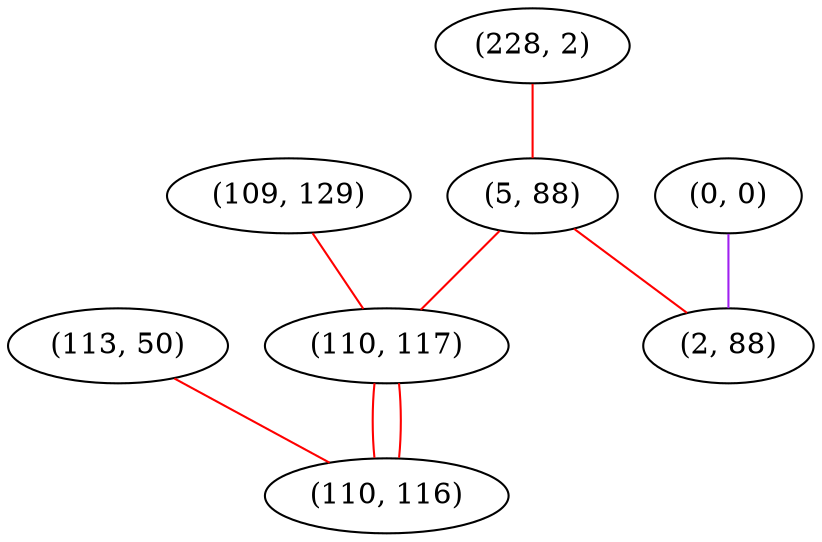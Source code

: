 graph "" {
"(113, 50)";
"(109, 129)";
"(0, 0)";
"(228, 2)";
"(5, 88)";
"(110, 117)";
"(2, 88)";
"(110, 116)";
"(113, 50)" -- "(110, 116)"  [color=red, key=0, weight=1];
"(109, 129)" -- "(110, 117)"  [color=red, key=0, weight=1];
"(0, 0)" -- "(2, 88)"  [color=purple, key=0, weight=4];
"(228, 2)" -- "(5, 88)"  [color=red, key=0, weight=1];
"(5, 88)" -- "(2, 88)"  [color=red, key=0, weight=1];
"(5, 88)" -- "(110, 117)"  [color=red, key=0, weight=1];
"(110, 117)" -- "(110, 116)"  [color=red, key=0, weight=1];
"(110, 117)" -- "(110, 116)"  [color=red, key=1, weight=1];
}
